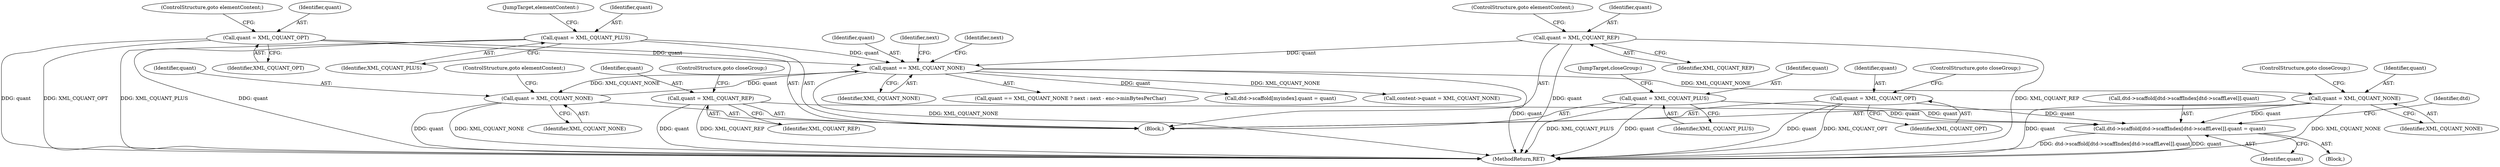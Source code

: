 digraph "0_libexpat_c20b758c332d9a13afbbb276d30db1d183a85d43@array" {
"1003179" [label="(Call,dtd->scaffold[dtd->scaffIndex[dtd->scaffLevel]].quant = quant)"];
"1003144" [label="(Call,quant = XML_CQUANT_NONE)"];
"1003058" [label="(Call,quant == XML_CQUANT_NONE)"];
"1003032" [label="(Call,quant = XML_CQUANT_OPT)"];
"1003027" [label="(Call,quant = XML_CQUANT_NONE)"];
"1003042" [label="(Call,quant = XML_CQUANT_PLUS)"];
"1003037" [label="(Call,quant = XML_CQUANT_REP)"];
"1003154" [label="(Call,quant = XML_CQUANT_REP)"];
"1003159" [label="(Call,quant = XML_CQUANT_PLUS)"];
"1003149" [label="(Call,quant = XML_CQUANT_OPT)"];
"1003159" [label="(Call,quant = XML_CQUANT_PLUS)"];
"1003149" [label="(Call,quant = XML_CQUANT_OPT)"];
"1003039" [label="(Identifier,XML_CQUANT_REP)"];
"1003193" [label="(Identifier,quant)"];
"1003160" [label="(Identifier,quant)"];
"1003032" [label="(Call,quant = XML_CQUANT_OPT)"];
"1003040" [label="(ControlStructure,goto elementContent;)"];
"1003371" [label="(MethodReturn,RET)"];
"1003180" [label="(Call,dtd->scaffold[dtd->scaffIndex[dtd->scaffLevel]].quant)"];
"1003057" [label="(Call,quant == XML_CQUANT_NONE ? next : next - enc->minBytesPerChar)"];
"1003156" [label="(Identifier,XML_CQUANT_REP)"];
"1003150" [label="(Identifier,quant)"];
"1003027" [label="(Call,quant = XML_CQUANT_NONE)"];
"1003161" [label="(Identifier,XML_CQUANT_PLUS)"];
"1003145" [label="(Identifier,quant)"];
"1003029" [label="(Identifier,XML_CQUANT_NONE)"];
"1003087" [label="(Call,dtd->scaffold[myindex].quant = quant)"];
"1003045" [label="(JumpTarget,elementContent:)"];
"1003162" [label="(JumpTarget,closeGroup:)"];
"1003197" [label="(Identifier,dtd)"];
"1003044" [label="(Identifier,XML_CQUANT_PLUS)"];
"1000354" [label="(Block,)"];
"1003037" [label="(Call,quant = XML_CQUANT_REP)"];
"1003157" [label="(ControlStructure,goto closeGroup;)"];
"1003034" [label="(Identifier,XML_CQUANT_OPT)"];
"1003043" [label="(Identifier,quant)"];
"1003058" [label="(Call,quant == XML_CQUANT_NONE)"];
"1002942" [label="(Call,content->quant = XML_CQUANT_NONE)"];
"1003167" [label="(Block,)"];
"1003042" [label="(Call,quant = XML_CQUANT_PLUS)"];
"1003147" [label="(ControlStructure,goto closeGroup;)"];
"1003144" [label="(Call,quant = XML_CQUANT_NONE)"];
"1003146" [label="(Identifier,XML_CQUANT_NONE)"];
"1003035" [label="(ControlStructure,goto elementContent;)"];
"1003179" [label="(Call,dtd->scaffold[dtd->scaffIndex[dtd->scaffLevel]].quant = quant)"];
"1003063" [label="(Identifier,next)"];
"1003059" [label="(Identifier,quant)"];
"1003060" [label="(Identifier,XML_CQUANT_NONE)"];
"1003030" [label="(ControlStructure,goto elementContent;)"];
"1003038" [label="(Identifier,quant)"];
"1003151" [label="(Identifier,XML_CQUANT_OPT)"];
"1003154" [label="(Call,quant = XML_CQUANT_REP)"];
"1003028" [label="(Identifier,quant)"];
"1003061" [label="(Identifier,next)"];
"1003033" [label="(Identifier,quant)"];
"1003152" [label="(ControlStructure,goto closeGroup;)"];
"1003155" [label="(Identifier,quant)"];
"1003179" -> "1003167"  [label="AST: "];
"1003179" -> "1003193"  [label="CFG: "];
"1003180" -> "1003179"  [label="AST: "];
"1003193" -> "1003179"  [label="AST: "];
"1003197" -> "1003179"  [label="CFG: "];
"1003179" -> "1003371"  [label="DDG: dtd->scaffold[dtd->scaffIndex[dtd->scaffLevel]].quant"];
"1003179" -> "1003371"  [label="DDG: quant"];
"1003144" -> "1003179"  [label="DDG: quant"];
"1003154" -> "1003179"  [label="DDG: quant"];
"1003159" -> "1003179"  [label="DDG: quant"];
"1003149" -> "1003179"  [label="DDG: quant"];
"1003144" -> "1000354"  [label="AST: "];
"1003144" -> "1003146"  [label="CFG: "];
"1003145" -> "1003144"  [label="AST: "];
"1003146" -> "1003144"  [label="AST: "];
"1003147" -> "1003144"  [label="CFG: "];
"1003144" -> "1003371"  [label="DDG: quant"];
"1003144" -> "1003371"  [label="DDG: XML_CQUANT_NONE"];
"1003058" -> "1003144"  [label="DDG: XML_CQUANT_NONE"];
"1003058" -> "1003057"  [label="AST: "];
"1003058" -> "1003060"  [label="CFG: "];
"1003059" -> "1003058"  [label="AST: "];
"1003060" -> "1003058"  [label="AST: "];
"1003061" -> "1003058"  [label="CFG: "];
"1003063" -> "1003058"  [label="CFG: "];
"1003058" -> "1003371"  [label="DDG: XML_CQUANT_NONE"];
"1003058" -> "1003371"  [label="DDG: quant"];
"1003058" -> "1002942"  [label="DDG: XML_CQUANT_NONE"];
"1003058" -> "1003027"  [label="DDG: XML_CQUANT_NONE"];
"1003032" -> "1003058"  [label="DDG: quant"];
"1003027" -> "1003058"  [label="DDG: quant"];
"1003042" -> "1003058"  [label="DDG: quant"];
"1003037" -> "1003058"  [label="DDG: quant"];
"1003058" -> "1003087"  [label="DDG: quant"];
"1003032" -> "1000354"  [label="AST: "];
"1003032" -> "1003034"  [label="CFG: "];
"1003033" -> "1003032"  [label="AST: "];
"1003034" -> "1003032"  [label="AST: "];
"1003035" -> "1003032"  [label="CFG: "];
"1003032" -> "1003371"  [label="DDG: quant"];
"1003032" -> "1003371"  [label="DDG: XML_CQUANT_OPT"];
"1003027" -> "1000354"  [label="AST: "];
"1003027" -> "1003029"  [label="CFG: "];
"1003028" -> "1003027"  [label="AST: "];
"1003029" -> "1003027"  [label="AST: "];
"1003030" -> "1003027"  [label="CFG: "];
"1003027" -> "1003371"  [label="DDG: quant"];
"1003027" -> "1003371"  [label="DDG: XML_CQUANT_NONE"];
"1003042" -> "1000354"  [label="AST: "];
"1003042" -> "1003044"  [label="CFG: "];
"1003043" -> "1003042"  [label="AST: "];
"1003044" -> "1003042"  [label="AST: "];
"1003045" -> "1003042"  [label="CFG: "];
"1003042" -> "1003371"  [label="DDG: XML_CQUANT_PLUS"];
"1003042" -> "1003371"  [label="DDG: quant"];
"1003037" -> "1000354"  [label="AST: "];
"1003037" -> "1003039"  [label="CFG: "];
"1003038" -> "1003037"  [label="AST: "];
"1003039" -> "1003037"  [label="AST: "];
"1003040" -> "1003037"  [label="CFG: "];
"1003037" -> "1003371"  [label="DDG: XML_CQUANT_REP"];
"1003037" -> "1003371"  [label="DDG: quant"];
"1003154" -> "1000354"  [label="AST: "];
"1003154" -> "1003156"  [label="CFG: "];
"1003155" -> "1003154"  [label="AST: "];
"1003156" -> "1003154"  [label="AST: "];
"1003157" -> "1003154"  [label="CFG: "];
"1003154" -> "1003371"  [label="DDG: quant"];
"1003154" -> "1003371"  [label="DDG: XML_CQUANT_REP"];
"1003159" -> "1000354"  [label="AST: "];
"1003159" -> "1003161"  [label="CFG: "];
"1003160" -> "1003159"  [label="AST: "];
"1003161" -> "1003159"  [label="AST: "];
"1003162" -> "1003159"  [label="CFG: "];
"1003159" -> "1003371"  [label="DDG: XML_CQUANT_PLUS"];
"1003159" -> "1003371"  [label="DDG: quant"];
"1003149" -> "1000354"  [label="AST: "];
"1003149" -> "1003151"  [label="CFG: "];
"1003150" -> "1003149"  [label="AST: "];
"1003151" -> "1003149"  [label="AST: "];
"1003152" -> "1003149"  [label="CFG: "];
"1003149" -> "1003371"  [label="DDG: quant"];
"1003149" -> "1003371"  [label="DDG: XML_CQUANT_OPT"];
}
